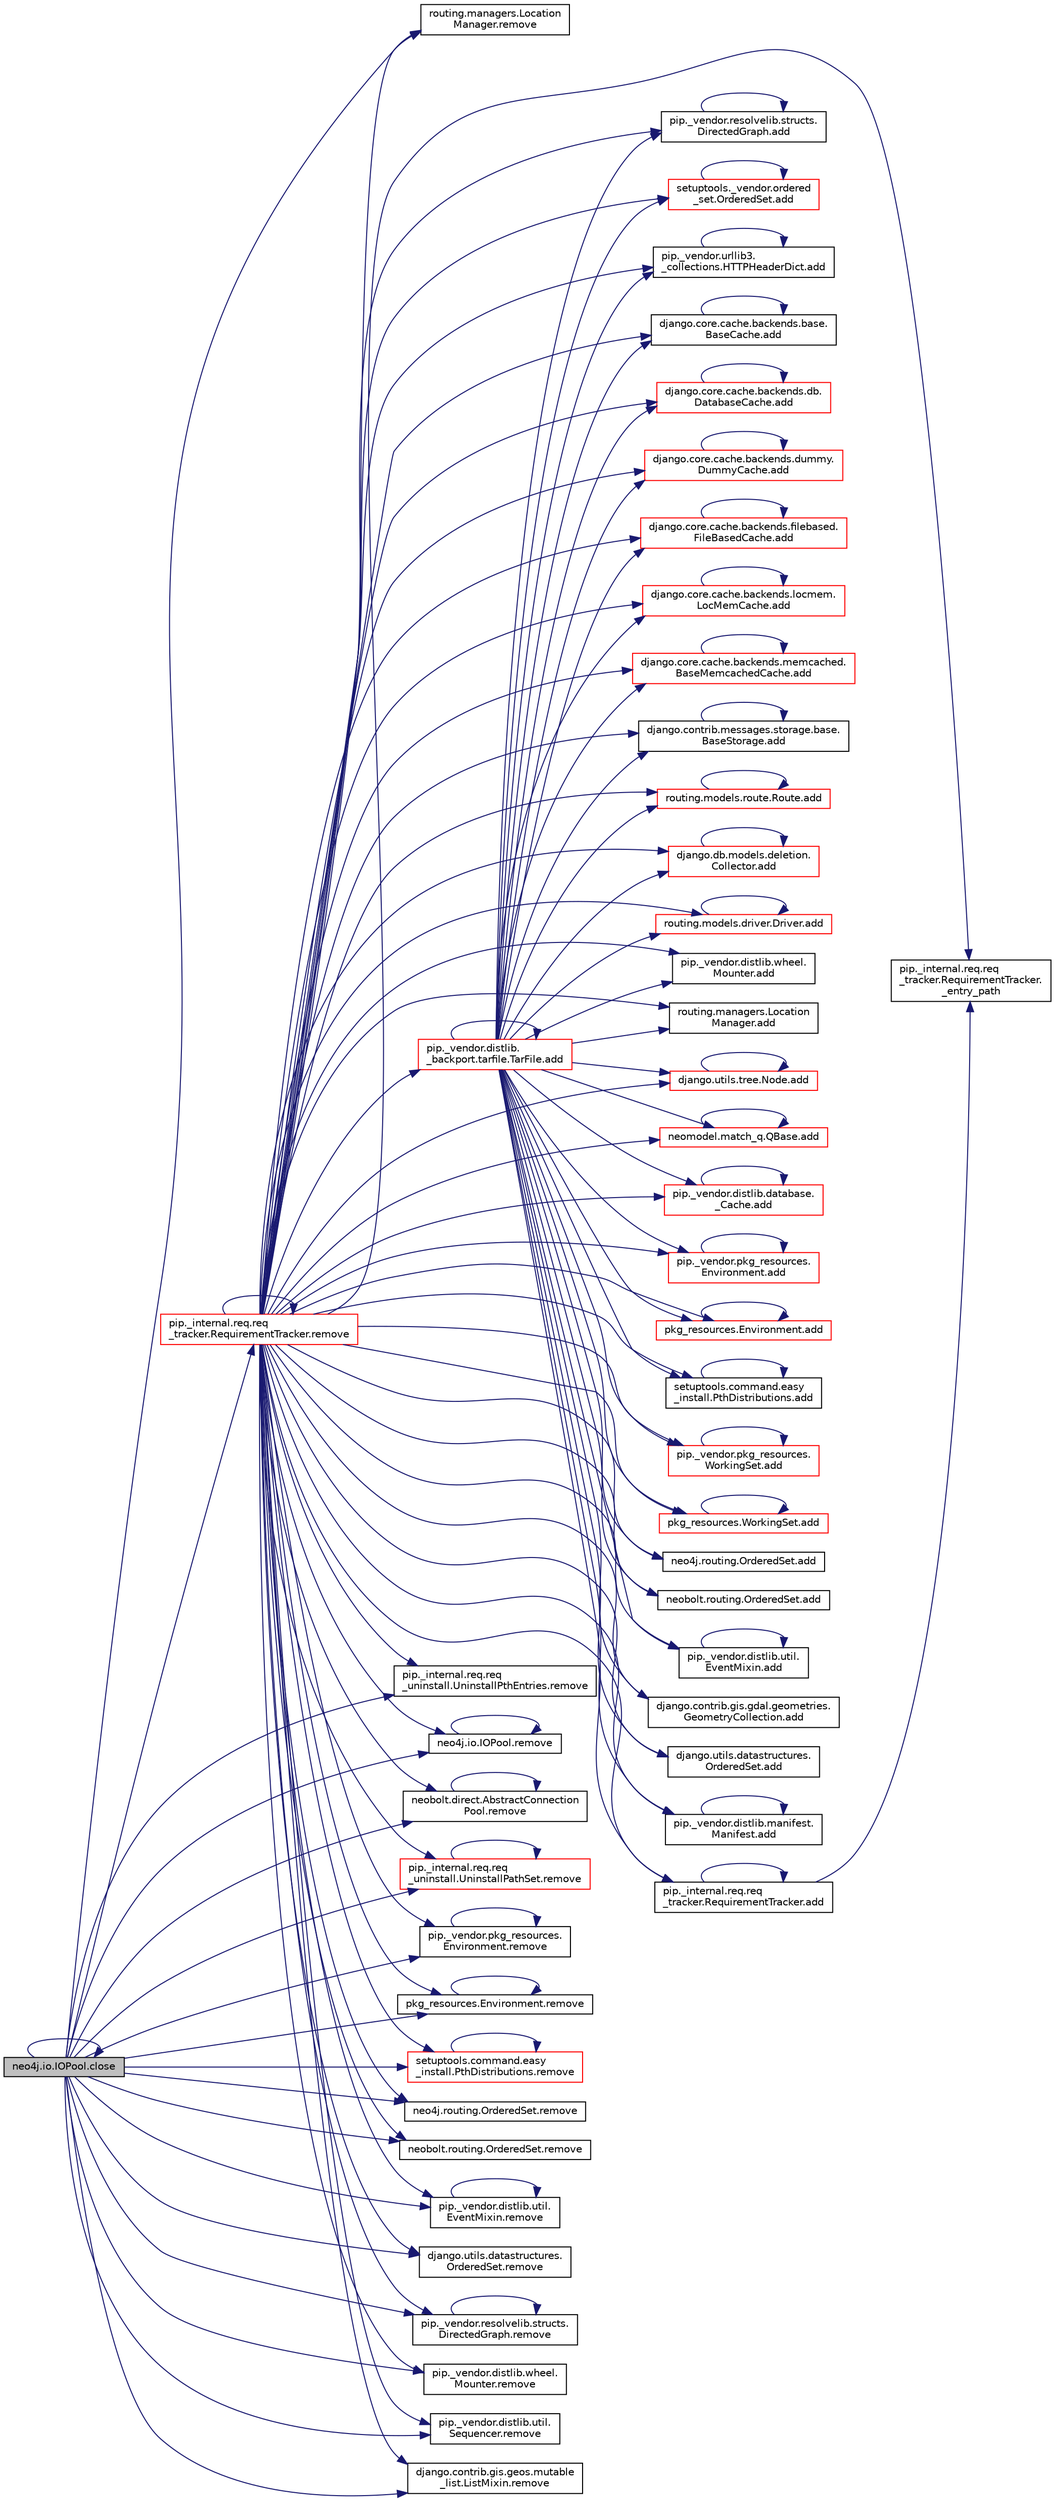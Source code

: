 digraph "neo4j.io.IOPool.close"
{
 // LATEX_PDF_SIZE
  edge [fontname="Helvetica",fontsize="10",labelfontname="Helvetica",labelfontsize="10"];
  node [fontname="Helvetica",fontsize="10",shape=record];
  rankdir="LR";
  Node1 [label="neo4j.io.IOPool.close",height=0.2,width=0.4,color="black", fillcolor="grey75", style="filled", fontcolor="black",tooltip=" "];
  Node1 -> Node1 [color="midnightblue",fontsize="10",style="solid",fontname="Helvetica"];
  Node1 -> Node2 [color="midnightblue",fontsize="10",style="solid",fontname="Helvetica"];
  Node2 [label="routing.managers.Location\lManager.remove",height=0.2,width=0.4,color="black", fillcolor="white", style="filled",URL="$d4/d05/classrouting_1_1managers_1_1_location_manager.html#a4bc52c4d0fd33527141f0a37c4b8fcc2",tooltip=" "];
  Node1 -> Node3 [color="midnightblue",fontsize="10",style="solid",fontname="Helvetica"];
  Node3 [label="pip._internal.req.req\l_tracker.RequirementTracker.remove",height=0.2,width=0.4,color="red", fillcolor="white", style="filled",URL="$da/d8b/classpip_1_1__internal_1_1req_1_1req__tracker_1_1_requirement_tracker.html#a2b63d916ecf3d02c4eb7339df7d2dc3f",tooltip=" "];
  Node3 -> Node4 [color="midnightblue",fontsize="10",style="solid",fontname="Helvetica"];
  Node4 [label="pip._internal.req.req\l_tracker.RequirementTracker.\l_entry_path",height=0.2,width=0.4,color="black", fillcolor="white", style="filled",URL="$da/d8b/classpip_1_1__internal_1_1req_1_1req__tracker_1_1_requirement_tracker.html#a58531e7c63dd1ba0a150b2e6010ac3c6",tooltip=" "];
  Node3 -> Node5 [color="midnightblue",fontsize="10",style="solid",fontname="Helvetica"];
  Node5 [label="routing.managers.Location\lManager.add",height=0.2,width=0.4,color="black", fillcolor="white", style="filled",URL="$d4/d05/classrouting_1_1managers_1_1_location_manager.html#a0e379ba61e042a6233a6a213622126f8",tooltip=" "];
  Node3 -> Node6 [color="midnightblue",fontsize="10",style="solid",fontname="Helvetica"];
  Node6 [label="django.utils.tree.Node.add",height=0.2,width=0.4,color="red", fillcolor="white", style="filled",URL="$d3/d76/classdjango_1_1utils_1_1tree_1_1_node.html#ae1010ad26ddf8dc21be829eacb2914c6",tooltip=" "];
  Node6 -> Node6 [color="midnightblue",fontsize="10",style="solid",fontname="Helvetica"];
  Node3 -> Node9 [color="midnightblue",fontsize="10",style="solid",fontname="Helvetica"];
  Node9 [label="neomodel.match_q.QBase.add",height=0.2,width=0.4,color="red", fillcolor="white", style="filled",URL="$de/dc8/classneomodel_1_1match__q_1_1_q_base.html#ad73a352adfb8d3f824a02307054b89e6",tooltip=" "];
  Node9 -> Node9 [color="midnightblue",fontsize="10",style="solid",fontname="Helvetica"];
  Node3 -> Node10 [color="midnightblue",fontsize="10",style="solid",fontname="Helvetica"];
  Node10 [label="pip._vendor.distlib.database.\l_Cache.add",height=0.2,width=0.4,color="red", fillcolor="white", style="filled",URL="$d8/dcd/classpip_1_1__vendor_1_1distlib_1_1database_1_1___cache.html#a98296c2e1af8395fc035df3fdfc400fc",tooltip=" "];
  Node10 -> Node10 [color="midnightblue",fontsize="10",style="solid",fontname="Helvetica"];
  Node3 -> Node117 [color="midnightblue",fontsize="10",style="solid",fontname="Helvetica"];
  Node117 [label="pip._vendor.pkg_resources.\lEnvironment.add",height=0.2,width=0.4,color="red", fillcolor="white", style="filled",URL="$de/d79/classpip_1_1__vendor_1_1pkg__resources_1_1_environment.html#a81284f46d9fa7b21a5f9a4e710fe80cf",tooltip=" "];
  Node117 -> Node117 [color="midnightblue",fontsize="10",style="solid",fontname="Helvetica"];
  Node3 -> Node123 [color="midnightblue",fontsize="10",style="solid",fontname="Helvetica"];
  Node123 [label="pkg_resources.Environment.add",height=0.2,width=0.4,color="red", fillcolor="white", style="filled",URL="$dd/d81/classpkg__resources_1_1_environment.html#a0ba8999abdb4cbc7a1965766560197fc",tooltip=" "];
  Node123 -> Node123 [color="midnightblue",fontsize="10",style="solid",fontname="Helvetica"];
  Node3 -> Node124 [color="midnightblue",fontsize="10",style="solid",fontname="Helvetica"];
  Node124 [label="setuptools.command.easy\l_install.PthDistributions.add",height=0.2,width=0.4,color="black", fillcolor="white", style="filled",URL="$d2/d49/classsetuptools_1_1command_1_1easy__install_1_1_pth_distributions.html#a9225a5df3c1a4af13a45aa4d92e83cbf",tooltip=" "];
  Node124 -> Node124 [color="midnightblue",fontsize="10",style="solid",fontname="Helvetica"];
  Node3 -> Node125 [color="midnightblue",fontsize="10",style="solid",fontname="Helvetica"];
  Node125 [label="pip._vendor.pkg_resources.\lWorkingSet.add",height=0.2,width=0.4,color="red", fillcolor="white", style="filled",URL="$da/d4f/classpip_1_1__vendor_1_1pkg__resources_1_1_working_set.html#a721315d2a4a0a3ead71bf8d1b83261ce",tooltip=" "];
  Node125 -> Node125 [color="midnightblue",fontsize="10",style="solid",fontname="Helvetica"];
  Node3 -> Node128 [color="midnightblue",fontsize="10",style="solid",fontname="Helvetica"];
  Node128 [label="pkg_resources.WorkingSet.add",height=0.2,width=0.4,color="red", fillcolor="white", style="filled",URL="$d5/d96/classpkg__resources_1_1_working_set.html#ab12bd19b39a01d6013544ab543401a16",tooltip=" "];
  Node128 -> Node128 [color="midnightblue",fontsize="10",style="solid",fontname="Helvetica"];
  Node3 -> Node129 [color="midnightblue",fontsize="10",style="solid",fontname="Helvetica"];
  Node129 [label="neo4j.routing.OrderedSet.add",height=0.2,width=0.4,color="black", fillcolor="white", style="filled",URL="$da/d21/classneo4j_1_1routing_1_1_ordered_set.html#afe936373bcfa8bfbc9393f93c2412ec3",tooltip=" "];
  Node3 -> Node130 [color="midnightblue",fontsize="10",style="solid",fontname="Helvetica"];
  Node130 [label="neobolt.routing.OrderedSet.add",height=0.2,width=0.4,color="black", fillcolor="white", style="filled",URL="$de/d18/classneobolt_1_1routing_1_1_ordered_set.html#aab9d20be2357ea7f0a95de4b0e0ee03f",tooltip=" "];
  Node3 -> Node131 [color="midnightblue",fontsize="10",style="solid",fontname="Helvetica"];
  Node131 [label="pip._vendor.distlib.util.\lEventMixin.add",height=0.2,width=0.4,color="black", fillcolor="white", style="filled",URL="$d8/d44/classpip_1_1__vendor_1_1distlib_1_1util_1_1_event_mixin.html#a59395574411aaf4383687b2d5b0b9acd",tooltip=" "];
  Node131 -> Node131 [color="midnightblue",fontsize="10",style="solid",fontname="Helvetica"];
  Node3 -> Node132 [color="midnightblue",fontsize="10",style="solid",fontname="Helvetica"];
  Node132 [label="django.contrib.gis.gdal.geometries.\lGeometryCollection.add",height=0.2,width=0.4,color="black", fillcolor="white", style="filled",URL="$d3/d4a/classdjango_1_1contrib_1_1gis_1_1gdal_1_1geometries_1_1_geometry_collection.html#a91315ad82c5f1b0bbbeff54452af8fc0",tooltip=" "];
  Node3 -> Node133 [color="midnightblue",fontsize="10",style="solid",fontname="Helvetica"];
  Node133 [label="pip._internal.req.req\l_tracker.RequirementTracker.add",height=0.2,width=0.4,color="black", fillcolor="white", style="filled",URL="$da/d8b/classpip_1_1__internal_1_1req_1_1req__tracker_1_1_requirement_tracker.html#a4df47a583509cf0796bfdb2f9f7eac50",tooltip=" "];
  Node133 -> Node4 [color="midnightblue",fontsize="10",style="solid",fontname="Helvetica"];
  Node133 -> Node133 [color="midnightblue",fontsize="10",style="solid",fontname="Helvetica"];
  Node3 -> Node134 [color="midnightblue",fontsize="10",style="solid",fontname="Helvetica"];
  Node134 [label="django.utils.datastructures.\lOrderedSet.add",height=0.2,width=0.4,color="black", fillcolor="white", style="filled",URL="$df/d5d/classdjango_1_1utils_1_1datastructures_1_1_ordered_set.html#a3ad74fccaf1a0e2c616fba79fa20151a",tooltip=" "];
  Node3 -> Node135 [color="midnightblue",fontsize="10",style="solid",fontname="Helvetica"];
  Node135 [label="pip._vendor.distlib.manifest.\lManifest.add",height=0.2,width=0.4,color="black", fillcolor="white", style="filled",URL="$d2/d05/classpip_1_1__vendor_1_1distlib_1_1manifest_1_1_manifest.html#adb54bd095e16a9e59e0e674bd4808dad",tooltip=" "];
  Node135 -> Node135 [color="midnightblue",fontsize="10",style="solid",fontname="Helvetica"];
  Node3 -> Node136 [color="midnightblue",fontsize="10",style="solid",fontname="Helvetica"];
  Node136 [label="pip._vendor.resolvelib.structs.\lDirectedGraph.add",height=0.2,width=0.4,color="black", fillcolor="white", style="filled",URL="$df/de0/classpip_1_1__vendor_1_1resolvelib_1_1structs_1_1_directed_graph.html#a265181f1e6893b0836a8f01b10ac3a62",tooltip=" "];
  Node136 -> Node136 [color="midnightblue",fontsize="10",style="solid",fontname="Helvetica"];
  Node3 -> Node137 [color="midnightblue",fontsize="10",style="solid",fontname="Helvetica"];
  Node137 [label="setuptools._vendor.ordered\l_set.OrderedSet.add",height=0.2,width=0.4,color="red", fillcolor="white", style="filled",URL="$d0/d40/classsetuptools_1_1__vendor_1_1ordered__set_1_1_ordered_set.html#af53bf94a4162a3a93f25d7ccbe8bb7a2",tooltip=" "];
  Node137 -> Node137 [color="midnightblue",fontsize="10",style="solid",fontname="Helvetica"];
  Node3 -> Node687 [color="midnightblue",fontsize="10",style="solid",fontname="Helvetica"];
  Node687 [label="pip._vendor.urllib3.\l_collections.HTTPHeaderDict.add",height=0.2,width=0.4,color="black", fillcolor="white", style="filled",URL="$d8/dc7/classpip_1_1__vendor_1_1urllib3_1_1__collections_1_1_h_t_t_p_header_dict.html#a935f3bc67583fcae60019eb5faa0bcb1",tooltip=" "];
  Node687 -> Node687 [color="midnightblue",fontsize="10",style="solid",fontname="Helvetica"];
  Node3 -> Node688 [color="midnightblue",fontsize="10",style="solid",fontname="Helvetica"];
  Node688 [label="django.core.cache.backends.base.\lBaseCache.add",height=0.2,width=0.4,color="black", fillcolor="white", style="filled",URL="$d0/d87/classdjango_1_1core_1_1cache_1_1backends_1_1base_1_1_base_cache.html#a679d245e061f2a0d85d12504c857b935",tooltip=" "];
  Node688 -> Node688 [color="midnightblue",fontsize="10",style="solid",fontname="Helvetica"];
  Node3 -> Node689 [color="midnightblue",fontsize="10",style="solid",fontname="Helvetica"];
  Node689 [label="django.core.cache.backends.db.\lDatabaseCache.add",height=0.2,width=0.4,color="red", fillcolor="white", style="filled",URL="$d7/dcb/classdjango_1_1core_1_1cache_1_1backends_1_1db_1_1_database_cache.html#ae245db38b54f728e450264e5701c6b52",tooltip=" "];
  Node689 -> Node689 [color="midnightblue",fontsize="10",style="solid",fontname="Helvetica"];
  Node3 -> Node690 [color="midnightblue",fontsize="10",style="solid",fontname="Helvetica"];
  Node690 [label="django.core.cache.backends.dummy.\lDummyCache.add",height=0.2,width=0.4,color="red", fillcolor="white", style="filled",URL="$d6/db9/classdjango_1_1core_1_1cache_1_1backends_1_1dummy_1_1_dummy_cache.html#a01b7633a8c2530f33d4bb79fed4425dd",tooltip=" "];
  Node690 -> Node690 [color="midnightblue",fontsize="10",style="solid",fontname="Helvetica"];
  Node3 -> Node691 [color="midnightblue",fontsize="10",style="solid",fontname="Helvetica"];
  Node691 [label="django.core.cache.backends.filebased.\lFileBasedCache.add",height=0.2,width=0.4,color="red", fillcolor="white", style="filled",URL="$df/d01/classdjango_1_1core_1_1cache_1_1backends_1_1filebased_1_1_file_based_cache.html#a7f0e943dd6ee88a23c32829de3cc0325",tooltip=" "];
  Node691 -> Node691 [color="midnightblue",fontsize="10",style="solid",fontname="Helvetica"];
  Node3 -> Node2933 [color="midnightblue",fontsize="10",style="solid",fontname="Helvetica"];
  Node2933 [label="django.core.cache.backends.locmem.\lLocMemCache.add",height=0.2,width=0.4,color="red", fillcolor="white", style="filled",URL="$de/d7d/classdjango_1_1core_1_1cache_1_1backends_1_1locmem_1_1_loc_mem_cache.html#ab05195df25c098785f41338732f157ec",tooltip=" "];
  Node2933 -> Node2933 [color="midnightblue",fontsize="10",style="solid",fontname="Helvetica"];
  Node3 -> Node2934 [color="midnightblue",fontsize="10",style="solid",fontname="Helvetica"];
  Node2934 [label="django.core.cache.backends.memcached.\lBaseMemcachedCache.add",height=0.2,width=0.4,color="red", fillcolor="white", style="filled",URL="$d3/d36/classdjango_1_1core_1_1cache_1_1backends_1_1memcached_1_1_base_memcached_cache.html#a90346e1cd24f09ee4cb5e97be36a2419",tooltip=" "];
  Node2934 -> Node2934 [color="midnightblue",fontsize="10",style="solid",fontname="Helvetica"];
  Node3 -> Node2935 [color="midnightblue",fontsize="10",style="solid",fontname="Helvetica"];
  Node2935 [label="django.contrib.messages.storage.base.\lBaseStorage.add",height=0.2,width=0.4,color="black", fillcolor="white", style="filled",URL="$dc/dc3/classdjango_1_1contrib_1_1messages_1_1storage_1_1base_1_1_base_storage.html#aa2e55d80cb65abddd84d34025f2cb417",tooltip=" "];
  Node2935 -> Node2935 [color="midnightblue",fontsize="10",style="solid",fontname="Helvetica"];
  Node3 -> Node2936 [color="midnightblue",fontsize="10",style="solid",fontname="Helvetica"];
  Node2936 [label="routing.models.route.Route.add",height=0.2,width=0.4,color="red", fillcolor="white", style="filled",URL="$db/dfb/classrouting_1_1models_1_1route_1_1_route.html#a97840f5aedec5f8e9b9695af213ed01c",tooltip=" "];
  Node2936 -> Node2936 [color="midnightblue",fontsize="10",style="solid",fontname="Helvetica"];
  Node3 -> Node2942 [color="midnightblue",fontsize="10",style="solid",fontname="Helvetica"];
  Node2942 [label="pip._vendor.distlib.\l_backport.tarfile.TarFile.add",height=0.2,width=0.4,color="red", fillcolor="white", style="filled",URL="$d7/d1d/classpip_1_1__vendor_1_1distlib_1_1__backport_1_1tarfile_1_1_tar_file.html#a79067a66314d66032cb43144c54355a2",tooltip=" "];
  Node2942 -> Node5 [color="midnightblue",fontsize="10",style="solid",fontname="Helvetica"];
  Node2942 -> Node6 [color="midnightblue",fontsize="10",style="solid",fontname="Helvetica"];
  Node2942 -> Node9 [color="midnightblue",fontsize="10",style="solid",fontname="Helvetica"];
  Node2942 -> Node10 [color="midnightblue",fontsize="10",style="solid",fontname="Helvetica"];
  Node2942 -> Node117 [color="midnightblue",fontsize="10",style="solid",fontname="Helvetica"];
  Node2942 -> Node123 [color="midnightblue",fontsize="10",style="solid",fontname="Helvetica"];
  Node2942 -> Node124 [color="midnightblue",fontsize="10",style="solid",fontname="Helvetica"];
  Node2942 -> Node125 [color="midnightblue",fontsize="10",style="solid",fontname="Helvetica"];
  Node2942 -> Node128 [color="midnightblue",fontsize="10",style="solid",fontname="Helvetica"];
  Node2942 -> Node129 [color="midnightblue",fontsize="10",style="solid",fontname="Helvetica"];
  Node2942 -> Node130 [color="midnightblue",fontsize="10",style="solid",fontname="Helvetica"];
  Node2942 -> Node131 [color="midnightblue",fontsize="10",style="solid",fontname="Helvetica"];
  Node2942 -> Node132 [color="midnightblue",fontsize="10",style="solid",fontname="Helvetica"];
  Node2942 -> Node133 [color="midnightblue",fontsize="10",style="solid",fontname="Helvetica"];
  Node2942 -> Node134 [color="midnightblue",fontsize="10",style="solid",fontname="Helvetica"];
  Node2942 -> Node135 [color="midnightblue",fontsize="10",style="solid",fontname="Helvetica"];
  Node2942 -> Node136 [color="midnightblue",fontsize="10",style="solid",fontname="Helvetica"];
  Node2942 -> Node137 [color="midnightblue",fontsize="10",style="solid",fontname="Helvetica"];
  Node2942 -> Node687 [color="midnightblue",fontsize="10",style="solid",fontname="Helvetica"];
  Node2942 -> Node688 [color="midnightblue",fontsize="10",style="solid",fontname="Helvetica"];
  Node2942 -> Node689 [color="midnightblue",fontsize="10",style="solid",fontname="Helvetica"];
  Node2942 -> Node690 [color="midnightblue",fontsize="10",style="solid",fontname="Helvetica"];
  Node2942 -> Node691 [color="midnightblue",fontsize="10",style="solid",fontname="Helvetica"];
  Node2942 -> Node2933 [color="midnightblue",fontsize="10",style="solid",fontname="Helvetica"];
  Node2942 -> Node2934 [color="midnightblue",fontsize="10",style="solid",fontname="Helvetica"];
  Node2942 -> Node2935 [color="midnightblue",fontsize="10",style="solid",fontname="Helvetica"];
  Node2942 -> Node2936 [color="midnightblue",fontsize="10",style="solid",fontname="Helvetica"];
  Node2942 -> Node2942 [color="midnightblue",fontsize="10",style="solid",fontname="Helvetica"];
  Node2942 -> Node2832 [color="midnightblue",fontsize="10",style="solid",fontname="Helvetica"];
  Node2832 [label="django.db.models.deletion.\lCollector.add",height=0.2,width=0.4,color="red", fillcolor="white", style="filled",URL="$d8/dc4/classdjango_1_1db_1_1models_1_1deletion_1_1_collector.html#a2e66eee1ed9ec529113eef52ba355012",tooltip=" "];
  Node2832 -> Node2832 [color="midnightblue",fontsize="10",style="solid",fontname="Helvetica"];
  Node2942 -> Node2944 [color="midnightblue",fontsize="10",style="solid",fontname="Helvetica"];
  Node2944 [label="routing.models.driver.Driver.add",height=0.2,width=0.4,color="red", fillcolor="white", style="filled",URL="$d7/d2c/classrouting_1_1models_1_1driver_1_1_driver.html#a0e48eeca99a80e35e50d37d403abf1aa",tooltip=" "];
  Node2944 -> Node2944 [color="midnightblue",fontsize="10",style="solid",fontname="Helvetica"];
  Node2942 -> Node3404 [color="midnightblue",fontsize="10",style="solid",fontname="Helvetica"];
  Node3404 [label="pip._vendor.distlib.wheel.\lMounter.add",height=0.2,width=0.4,color="black", fillcolor="white", style="filled",URL="$df/dac/classpip_1_1__vendor_1_1distlib_1_1wheel_1_1_mounter.html#ac9bb94a1cb0d08a857ec40c605a94b63",tooltip=" "];
  Node3 -> Node2832 [color="midnightblue",fontsize="10",style="solid",fontname="Helvetica"];
  Node3 -> Node2944 [color="midnightblue",fontsize="10",style="solid",fontname="Helvetica"];
  Node3 -> Node3404 [color="midnightblue",fontsize="10",style="solid",fontname="Helvetica"];
  Node3 -> Node2 [color="midnightblue",fontsize="10",style="solid",fontname="Helvetica"];
  Node3 -> Node583 [color="midnightblue",fontsize="10",style="solid",fontname="Helvetica"];
  Node583 [label="pip._internal.req.req\l_uninstall.UninstallPthEntries.remove",height=0.2,width=0.4,color="black", fillcolor="white", style="filled",URL="$d2/d2a/classpip_1_1__internal_1_1req_1_1req__uninstall_1_1_uninstall_pth_entries.html#abc6207d7c971076b788c476316aacfc2",tooltip=" "];
  Node3 -> Node584 [color="midnightblue",fontsize="10",style="solid",fontname="Helvetica"];
  Node584 [label="neo4j.io.IOPool.remove",height=0.2,width=0.4,color="black", fillcolor="white", style="filled",URL="$df/daf/classneo4j_1_1io_1_1_i_o_pool.html#a8ac70bd1c8be06928c19545039af63d4",tooltip=" "];
  Node584 -> Node584 [color="midnightblue",fontsize="10",style="solid",fontname="Helvetica"];
  Node3 -> Node585 [color="midnightblue",fontsize="10",style="solid",fontname="Helvetica"];
  Node585 [label="neobolt.direct.AbstractConnection\lPool.remove",height=0.2,width=0.4,color="black", fillcolor="white", style="filled",URL="$dd/dec/classneobolt_1_1direct_1_1_abstract_connection_pool.html#a66ba32763865c9f1615160d992477912",tooltip=" "];
  Node585 -> Node585 [color="midnightblue",fontsize="10",style="solid",fontname="Helvetica"];
  Node3 -> Node586 [color="midnightblue",fontsize="10",style="solid",fontname="Helvetica"];
  Node586 [label="pip._internal.req.req\l_uninstall.UninstallPathSet.remove",height=0.2,width=0.4,color="red", fillcolor="white", style="filled",URL="$d9/d6e/classpip_1_1__internal_1_1req_1_1req__uninstall_1_1_uninstall_path_set.html#aa3b856eaea9fc5f93226cc788adc8d04",tooltip=" "];
  Node586 -> Node586 [color="midnightblue",fontsize="10",style="solid",fontname="Helvetica"];
  Node3 -> Node588 [color="midnightblue",fontsize="10",style="solid",fontname="Helvetica"];
  Node588 [label="pip._vendor.pkg_resources.\lEnvironment.remove",height=0.2,width=0.4,color="black", fillcolor="white", style="filled",URL="$de/d79/classpip_1_1__vendor_1_1pkg__resources_1_1_environment.html#ad424a6f98e59ec9b6153bfbebeb6130e",tooltip=" "];
  Node588 -> Node588 [color="midnightblue",fontsize="10",style="solid",fontname="Helvetica"];
  Node3 -> Node589 [color="midnightblue",fontsize="10",style="solid",fontname="Helvetica"];
  Node589 [label="pkg_resources.Environment.remove",height=0.2,width=0.4,color="black", fillcolor="white", style="filled",URL="$dd/d81/classpkg__resources_1_1_environment.html#aa51b1c4f8c8c146f2fc83a833608a0d1",tooltip=" "];
  Node589 -> Node589 [color="midnightblue",fontsize="10",style="solid",fontname="Helvetica"];
  Node3 -> Node594 [color="midnightblue",fontsize="10",style="solid",fontname="Helvetica"];
  Node594 [label="setuptools.command.easy\l_install.PthDistributions.remove",height=0.2,width=0.4,color="red", fillcolor="white", style="filled",URL="$d2/d49/classsetuptools_1_1command_1_1easy__install_1_1_pth_distributions.html#ae249a3d2339aedfa56143112cb755032",tooltip=" "];
  Node594 -> Node594 [color="midnightblue",fontsize="10",style="solid",fontname="Helvetica"];
  Node3 -> Node590 [color="midnightblue",fontsize="10",style="solid",fontname="Helvetica"];
  Node590 [label="neo4j.routing.OrderedSet.remove",height=0.2,width=0.4,color="black", fillcolor="white", style="filled",URL="$da/d21/classneo4j_1_1routing_1_1_ordered_set.html#ae4aa5b41da75bc734e5543665e2229c3",tooltip=" "];
  Node3 -> Node591 [color="midnightblue",fontsize="10",style="solid",fontname="Helvetica"];
  Node591 [label="neobolt.routing.OrderedSet.remove",height=0.2,width=0.4,color="black", fillcolor="white", style="filled",URL="$de/d18/classneobolt_1_1routing_1_1_ordered_set.html#a5747c13387b7dd4f0daf9c6e6202ff3f",tooltip=" "];
  Node3 -> Node592 [color="midnightblue",fontsize="10",style="solid",fontname="Helvetica"];
  Node592 [label="pip._vendor.distlib.util.\lEventMixin.remove",height=0.2,width=0.4,color="black", fillcolor="white", style="filled",URL="$d8/d44/classpip_1_1__vendor_1_1distlib_1_1util_1_1_event_mixin.html#aa6ba25c788248661ab22b49e45bfb573",tooltip=" "];
  Node592 -> Node592 [color="midnightblue",fontsize="10",style="solid",fontname="Helvetica"];
  Node3 -> Node3 [color="midnightblue",fontsize="10",style="solid",fontname="Helvetica"];
  Node3 -> Node579 [color="midnightblue",fontsize="10",style="solid",fontname="Helvetica"];
  Node579 [label="django.utils.datastructures.\lOrderedSet.remove",height=0.2,width=0.4,color="black", fillcolor="white", style="filled",URL="$df/d5d/classdjango_1_1utils_1_1datastructures_1_1_ordered_set.html#a581d0a1b294a7f9f1c418c8fd593dd8f",tooltip=" "];
  Node3 -> Node580 [color="midnightblue",fontsize="10",style="solid",fontname="Helvetica"];
  Node580 [label="pip._vendor.resolvelib.structs.\lDirectedGraph.remove",height=0.2,width=0.4,color="black", fillcolor="white", style="filled",URL="$df/de0/classpip_1_1__vendor_1_1resolvelib_1_1structs_1_1_directed_graph.html#ae05e9cfa2be4c2864bcd2c9ea8457e29",tooltip=" "];
  Node580 -> Node580 [color="midnightblue",fontsize="10",style="solid",fontname="Helvetica"];
  Node3 -> Node593 [color="midnightblue",fontsize="10",style="solid",fontname="Helvetica"];
  Node593 [label="pip._vendor.distlib.wheel.\lMounter.remove",height=0.2,width=0.4,color="black", fillcolor="white", style="filled",URL="$df/dac/classpip_1_1__vendor_1_1distlib_1_1wheel_1_1_mounter.html#ae270d33cf0dad615cf09ce06ffbeda0e",tooltip=" "];
  Node3 -> Node581 [color="midnightblue",fontsize="10",style="solid",fontname="Helvetica"];
  Node581 [label="pip._vendor.distlib.util.\lSequencer.remove",height=0.2,width=0.4,color="black", fillcolor="white", style="filled",URL="$d4/d7c/classpip_1_1__vendor_1_1distlib_1_1util_1_1_sequencer.html#af1206b90512098b35d600386081d5a9a",tooltip=" "];
  Node3 -> Node582 [color="midnightblue",fontsize="10",style="solid",fontname="Helvetica"];
  Node582 [label="django.contrib.gis.geos.mutable\l_list.ListMixin.remove",height=0.2,width=0.4,color="black", fillcolor="white", style="filled",URL="$d5/d0e/classdjango_1_1contrib_1_1gis_1_1geos_1_1mutable__list_1_1_list_mixin.html#a8b71a1b5dba317dc93495bdb82e244c8",tooltip=" "];
  Node1 -> Node579 [color="midnightblue",fontsize="10",style="solid",fontname="Helvetica"];
  Node1 -> Node580 [color="midnightblue",fontsize="10",style="solid",fontname="Helvetica"];
  Node1 -> Node581 [color="midnightblue",fontsize="10",style="solid",fontname="Helvetica"];
  Node1 -> Node582 [color="midnightblue",fontsize="10",style="solid",fontname="Helvetica"];
  Node1 -> Node583 [color="midnightblue",fontsize="10",style="solid",fontname="Helvetica"];
  Node1 -> Node584 [color="midnightblue",fontsize="10",style="solid",fontname="Helvetica"];
  Node1 -> Node585 [color="midnightblue",fontsize="10",style="solid",fontname="Helvetica"];
  Node1 -> Node586 [color="midnightblue",fontsize="10",style="solid",fontname="Helvetica"];
  Node1 -> Node588 [color="midnightblue",fontsize="10",style="solid",fontname="Helvetica"];
  Node1 -> Node589 [color="midnightblue",fontsize="10",style="solid",fontname="Helvetica"];
  Node1 -> Node590 [color="midnightblue",fontsize="10",style="solid",fontname="Helvetica"];
  Node1 -> Node591 [color="midnightblue",fontsize="10",style="solid",fontname="Helvetica"];
  Node1 -> Node592 [color="midnightblue",fontsize="10",style="solid",fontname="Helvetica"];
  Node1 -> Node593 [color="midnightblue",fontsize="10",style="solid",fontname="Helvetica"];
  Node1 -> Node594 [color="midnightblue",fontsize="10",style="solid",fontname="Helvetica"];
}
